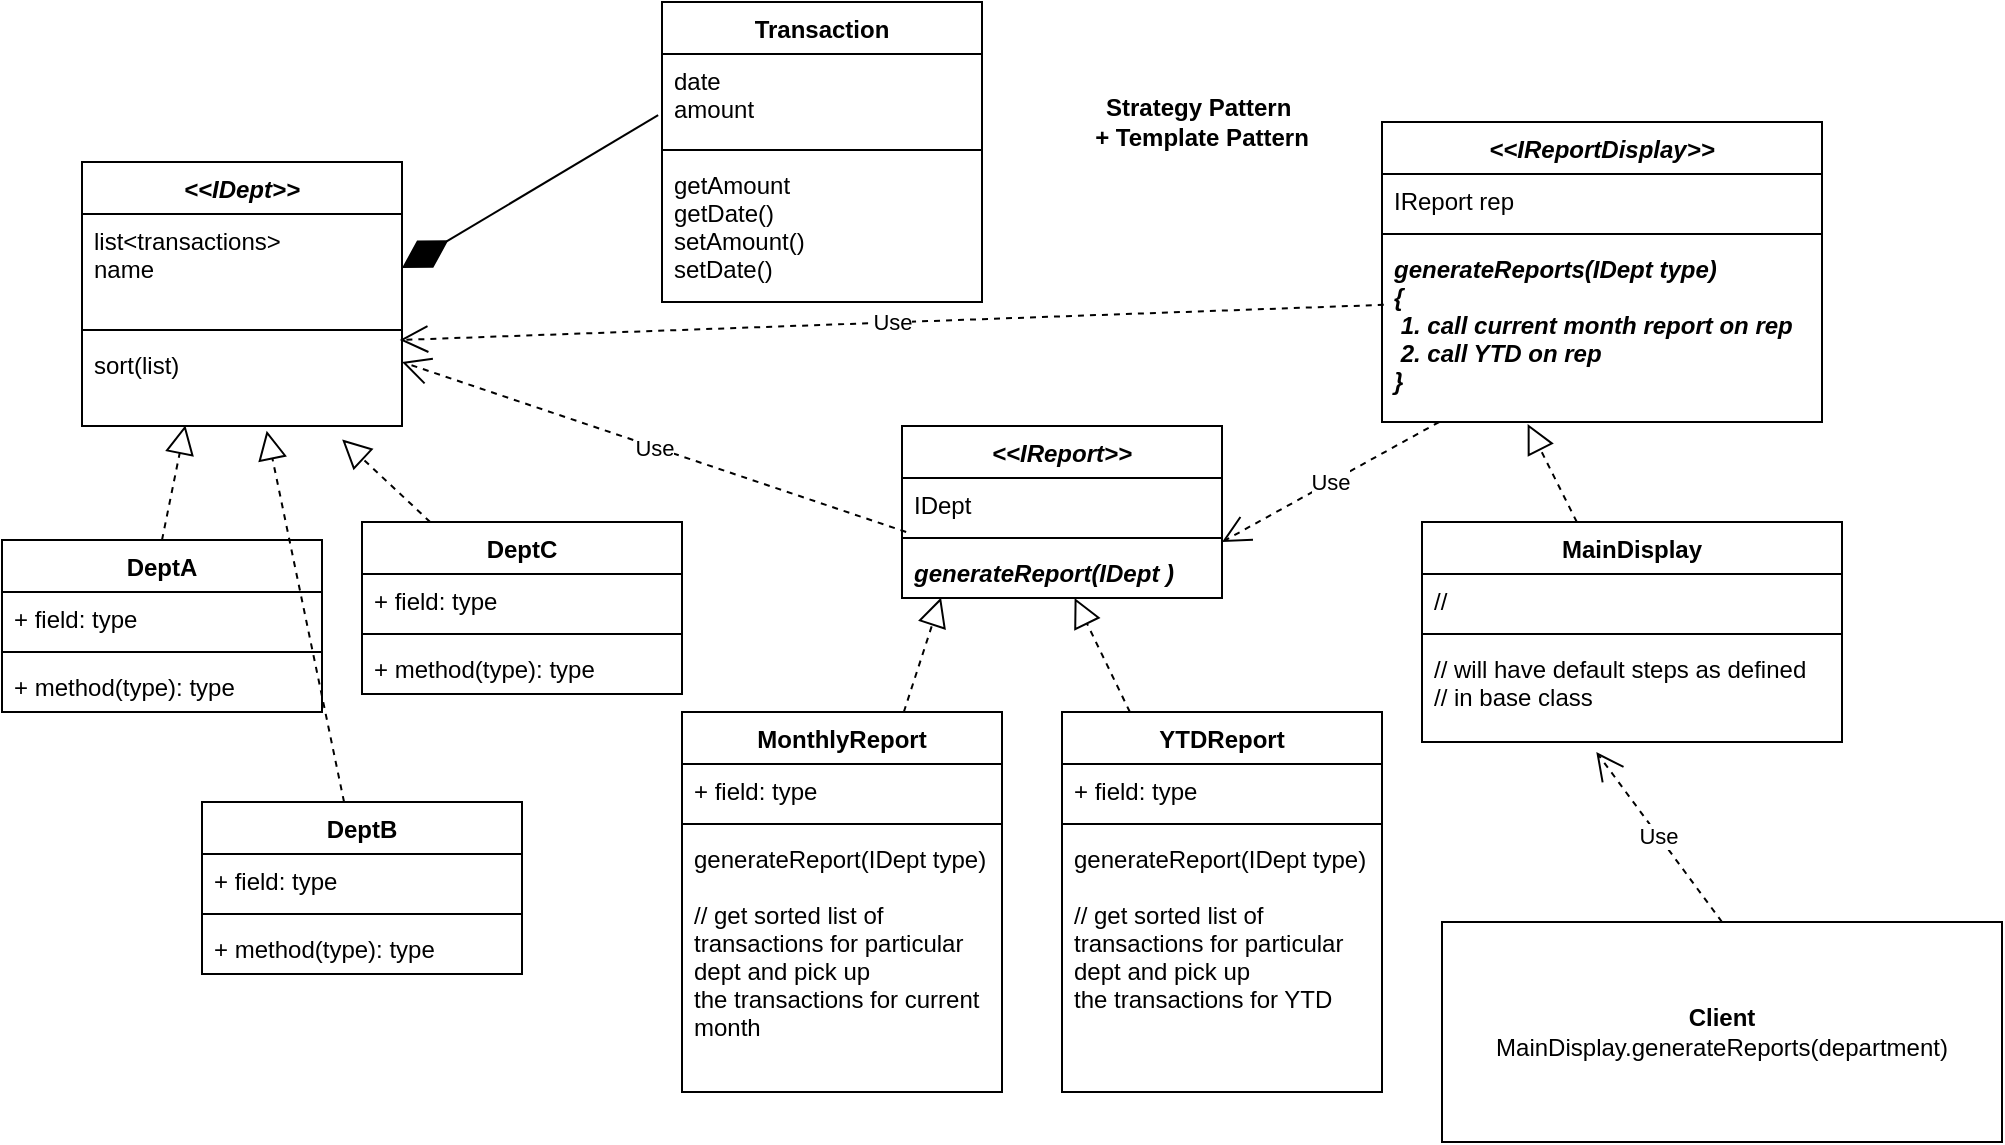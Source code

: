 <mxfile version="20.2.2" type="device"><diagram id="92rf7zY03fTFiQuwAgoN" name="Page-1"><mxGraphModel dx="766" dy="1173" grid="1" gridSize="10" guides="1" tooltips="1" connect="1" arrows="1" fold="1" page="1" pageScale="1" pageWidth="980" pageHeight="690" math="0" shadow="0"><root><mxCell id="0"/><mxCell id="1" parent="0"/><mxCell id="9DjRXxkYzhV48WVGPTXc-1" value="&lt;&lt;IDept&gt;&gt;" style="swimlane;fontStyle=3;align=center;verticalAlign=top;childLayout=stackLayout;horizontal=1;startSize=26;horizontalStack=0;resizeParent=1;resizeParentMax=0;resizeLast=0;collapsible=1;marginBottom=0;" vertex="1" parent="1"><mxGeometry x="60" y="70" width="160" height="132" as="geometry"/></mxCell><mxCell id="9DjRXxkYzhV48WVGPTXc-2" value="list&lt;transactions&gt;&#10;name " style="text;strokeColor=none;fillColor=none;align=left;verticalAlign=top;spacingLeft=4;spacingRight=4;overflow=hidden;rotatable=0;points=[[0,0.5],[1,0.5]];portConstraint=eastwest;" vertex="1" parent="9DjRXxkYzhV48WVGPTXc-1"><mxGeometry y="26" width="160" height="54" as="geometry"/></mxCell><mxCell id="9DjRXxkYzhV48WVGPTXc-3" value="" style="line;strokeWidth=1;fillColor=none;align=left;verticalAlign=middle;spacingTop=-1;spacingLeft=3;spacingRight=3;rotatable=0;labelPosition=right;points=[];portConstraint=eastwest;" vertex="1" parent="9DjRXxkYzhV48WVGPTXc-1"><mxGeometry y="80" width="160" height="8" as="geometry"/></mxCell><mxCell id="9DjRXxkYzhV48WVGPTXc-4" value="sort(list)" style="text;strokeColor=none;fillColor=none;align=left;verticalAlign=top;spacingLeft=4;spacingRight=4;overflow=hidden;rotatable=0;points=[[0,0.5],[1,0.5]];portConstraint=eastwest;" vertex="1" parent="9DjRXxkYzhV48WVGPTXc-1"><mxGeometry y="88" width="160" height="44" as="geometry"/></mxCell><mxCell id="9DjRXxkYzhV48WVGPTXc-5" value="DeptC" style="swimlane;fontStyle=1;align=center;verticalAlign=top;childLayout=stackLayout;horizontal=1;startSize=26;horizontalStack=0;resizeParent=1;resizeParentMax=0;resizeLast=0;collapsible=1;marginBottom=0;" vertex="1" parent="1"><mxGeometry x="200" y="250" width="160" height="86" as="geometry"/></mxCell><mxCell id="9DjRXxkYzhV48WVGPTXc-6" value="+ field: type" style="text;strokeColor=none;fillColor=none;align=left;verticalAlign=top;spacingLeft=4;spacingRight=4;overflow=hidden;rotatable=0;points=[[0,0.5],[1,0.5]];portConstraint=eastwest;" vertex="1" parent="9DjRXxkYzhV48WVGPTXc-5"><mxGeometry y="26" width="160" height="26" as="geometry"/></mxCell><mxCell id="9DjRXxkYzhV48WVGPTXc-7" value="" style="line;strokeWidth=1;fillColor=none;align=left;verticalAlign=middle;spacingTop=-1;spacingLeft=3;spacingRight=3;rotatable=0;labelPosition=right;points=[];portConstraint=eastwest;" vertex="1" parent="9DjRXxkYzhV48WVGPTXc-5"><mxGeometry y="52" width="160" height="8" as="geometry"/></mxCell><mxCell id="9DjRXxkYzhV48WVGPTXc-8" value="+ method(type): type" style="text;strokeColor=none;fillColor=none;align=left;verticalAlign=top;spacingLeft=4;spacingRight=4;overflow=hidden;rotatable=0;points=[[0,0.5],[1,0.5]];portConstraint=eastwest;" vertex="1" parent="9DjRXxkYzhV48WVGPTXc-5"><mxGeometry y="60" width="160" height="26" as="geometry"/></mxCell><mxCell id="9DjRXxkYzhV48WVGPTXc-9" value="DeptB" style="swimlane;fontStyle=1;align=center;verticalAlign=top;childLayout=stackLayout;horizontal=1;startSize=26;horizontalStack=0;resizeParent=1;resizeParentMax=0;resizeLast=0;collapsible=1;marginBottom=0;" vertex="1" parent="1"><mxGeometry x="120" y="390" width="160" height="86" as="geometry"/></mxCell><mxCell id="9DjRXxkYzhV48WVGPTXc-10" value="+ field: type" style="text;strokeColor=none;fillColor=none;align=left;verticalAlign=top;spacingLeft=4;spacingRight=4;overflow=hidden;rotatable=0;points=[[0,0.5],[1,0.5]];portConstraint=eastwest;" vertex="1" parent="9DjRXxkYzhV48WVGPTXc-9"><mxGeometry y="26" width="160" height="26" as="geometry"/></mxCell><mxCell id="9DjRXxkYzhV48WVGPTXc-11" value="" style="line;strokeWidth=1;fillColor=none;align=left;verticalAlign=middle;spacingTop=-1;spacingLeft=3;spacingRight=3;rotatable=0;labelPosition=right;points=[];portConstraint=eastwest;" vertex="1" parent="9DjRXxkYzhV48WVGPTXc-9"><mxGeometry y="52" width="160" height="8" as="geometry"/></mxCell><mxCell id="9DjRXxkYzhV48WVGPTXc-12" value="+ method(type): type" style="text;strokeColor=none;fillColor=none;align=left;verticalAlign=top;spacingLeft=4;spacingRight=4;overflow=hidden;rotatable=0;points=[[0,0.5],[1,0.5]];portConstraint=eastwest;" vertex="1" parent="9DjRXxkYzhV48WVGPTXc-9"><mxGeometry y="60" width="160" height="26" as="geometry"/></mxCell><mxCell id="9DjRXxkYzhV48WVGPTXc-13" value="DeptA" style="swimlane;fontStyle=1;align=center;verticalAlign=top;childLayout=stackLayout;horizontal=1;startSize=26;horizontalStack=0;resizeParent=1;resizeParentMax=0;resizeLast=0;collapsible=1;marginBottom=0;" vertex="1" parent="1"><mxGeometry x="20" y="259" width="160" height="86" as="geometry"/></mxCell><mxCell id="9DjRXxkYzhV48WVGPTXc-14" value="+ field: type" style="text;strokeColor=none;fillColor=none;align=left;verticalAlign=top;spacingLeft=4;spacingRight=4;overflow=hidden;rotatable=0;points=[[0,0.5],[1,0.5]];portConstraint=eastwest;" vertex="1" parent="9DjRXxkYzhV48WVGPTXc-13"><mxGeometry y="26" width="160" height="26" as="geometry"/></mxCell><mxCell id="9DjRXxkYzhV48WVGPTXc-15" value="" style="line;strokeWidth=1;fillColor=none;align=left;verticalAlign=middle;spacingTop=-1;spacingLeft=3;spacingRight=3;rotatable=0;labelPosition=right;points=[];portConstraint=eastwest;" vertex="1" parent="9DjRXxkYzhV48WVGPTXc-13"><mxGeometry y="52" width="160" height="8" as="geometry"/></mxCell><mxCell id="9DjRXxkYzhV48WVGPTXc-16" value="+ method(type): type" style="text;strokeColor=none;fillColor=none;align=left;verticalAlign=top;spacingLeft=4;spacingRight=4;overflow=hidden;rotatable=0;points=[[0,0.5],[1,0.5]];portConstraint=eastwest;" vertex="1" parent="9DjRXxkYzhV48WVGPTXc-13"><mxGeometry y="60" width="160" height="26" as="geometry"/></mxCell><mxCell id="9DjRXxkYzhV48WVGPTXc-19" value="" style="endArrow=block;dashed=1;endFill=0;endSize=12;html=1;rounded=0;entryX=0.577;entryY=1.054;entryDx=0;entryDy=0;entryPerimeter=0;" edge="1" parent="1" source="9DjRXxkYzhV48WVGPTXc-9" target="9DjRXxkYzhV48WVGPTXc-4"><mxGeometry width="160" relative="1" as="geometry"><mxPoint x="310" y="250" as="sourcePoint"/><mxPoint x="470" y="250" as="targetPoint"/></mxGeometry></mxCell><mxCell id="9DjRXxkYzhV48WVGPTXc-20" value="" style="endArrow=block;dashed=1;endFill=0;endSize=12;html=1;rounded=0;entryX=0.813;entryY=1.154;entryDx=0;entryDy=0;entryPerimeter=0;" edge="1" parent="1" source="9DjRXxkYzhV48WVGPTXc-5" target="9DjRXxkYzhV48WVGPTXc-4"><mxGeometry width="160" relative="1" as="geometry"><mxPoint x="313.6" y="267.366" as="sourcePoint"/><mxPoint x="300" y="180" as="targetPoint"/></mxGeometry></mxCell><mxCell id="9DjRXxkYzhV48WVGPTXc-21" value="" style="endArrow=block;dashed=1;endFill=0;endSize=12;html=1;rounded=0;exitX=0.5;exitY=0;exitDx=0;exitDy=0;entryX=0.323;entryY=0.992;entryDx=0;entryDy=0;entryPerimeter=0;" edge="1" parent="1" source="9DjRXxkYzhV48WVGPTXc-13" target="9DjRXxkYzhV48WVGPTXc-4"><mxGeometry width="160" relative="1" as="geometry"><mxPoint x="370" y="273.748" as="sourcePoint"/><mxPoint x="150" y="200" as="targetPoint"/></mxGeometry></mxCell><mxCell id="9DjRXxkYzhV48WVGPTXc-22" value="&lt;&lt;IReport&gt;&gt;" style="swimlane;fontStyle=3;align=center;verticalAlign=top;childLayout=stackLayout;horizontal=1;startSize=26;horizontalStack=0;resizeParent=1;resizeParentMax=0;resizeLast=0;collapsible=1;marginBottom=0;" vertex="1" parent="1"><mxGeometry x="470" y="202" width="160" height="86" as="geometry"/></mxCell><mxCell id="9DjRXxkYzhV48WVGPTXc-23" value="IDept" style="text;strokeColor=none;fillColor=none;align=left;verticalAlign=top;spacingLeft=4;spacingRight=4;overflow=hidden;rotatable=0;points=[[0,0.5],[1,0.5]];portConstraint=eastwest;" vertex="1" parent="9DjRXxkYzhV48WVGPTXc-22"><mxGeometry y="26" width="160" height="26" as="geometry"/></mxCell><mxCell id="9DjRXxkYzhV48WVGPTXc-24" value="" style="line;strokeWidth=1;fillColor=none;align=left;verticalAlign=middle;spacingTop=-1;spacingLeft=3;spacingRight=3;rotatable=0;labelPosition=right;points=[];portConstraint=eastwest;" vertex="1" parent="9DjRXxkYzhV48WVGPTXc-22"><mxGeometry y="52" width="160" height="8" as="geometry"/></mxCell><mxCell id="9DjRXxkYzhV48WVGPTXc-25" value="generateReport(IDept )" style="text;strokeColor=none;fillColor=none;align=left;verticalAlign=top;spacingLeft=4;spacingRight=4;overflow=hidden;rotatable=0;points=[[0,0.5],[1,0.5]];portConstraint=eastwest;fontStyle=3" vertex="1" parent="9DjRXxkYzhV48WVGPTXc-22"><mxGeometry y="60" width="160" height="26" as="geometry"/></mxCell><mxCell id="9DjRXxkYzhV48WVGPTXc-26" value="MonthlyReport" style="swimlane;fontStyle=1;align=center;verticalAlign=top;childLayout=stackLayout;horizontal=1;startSize=26;horizontalStack=0;resizeParent=1;resizeParentMax=0;resizeLast=0;collapsible=1;marginBottom=0;" vertex="1" parent="1"><mxGeometry x="360" y="345" width="160" height="190" as="geometry"/></mxCell><mxCell id="9DjRXxkYzhV48WVGPTXc-27" value="+ field: type" style="text;strokeColor=none;fillColor=none;align=left;verticalAlign=top;spacingLeft=4;spacingRight=4;overflow=hidden;rotatable=0;points=[[0,0.5],[1,0.5]];portConstraint=eastwest;" vertex="1" parent="9DjRXxkYzhV48WVGPTXc-26"><mxGeometry y="26" width="160" height="26" as="geometry"/></mxCell><mxCell id="9DjRXxkYzhV48WVGPTXc-28" value="" style="line;strokeWidth=1;fillColor=none;align=left;verticalAlign=middle;spacingTop=-1;spacingLeft=3;spacingRight=3;rotatable=0;labelPosition=right;points=[];portConstraint=eastwest;" vertex="1" parent="9DjRXxkYzhV48WVGPTXc-26"><mxGeometry y="52" width="160" height="8" as="geometry"/></mxCell><mxCell id="9DjRXxkYzhV48WVGPTXc-29" value="generateReport(IDept type) &#10;&#10;// get sorted list of &#10;transactions for particular &#10;dept and pick up &#10;the transactions for current&#10;month&#10;" style="text;strokeColor=none;fillColor=none;align=left;verticalAlign=top;spacingLeft=4;spacingRight=4;overflow=hidden;rotatable=0;points=[[0,0.5],[1,0.5]];portConstraint=eastwest;" vertex="1" parent="9DjRXxkYzhV48WVGPTXc-26"><mxGeometry y="60" width="160" height="130" as="geometry"/></mxCell><mxCell id="9DjRXxkYzhV48WVGPTXc-30" value="YTDReport" style="swimlane;fontStyle=1;align=center;verticalAlign=top;childLayout=stackLayout;horizontal=1;startSize=26;horizontalStack=0;resizeParent=1;resizeParentMax=0;resizeLast=0;collapsible=1;marginBottom=0;" vertex="1" parent="1"><mxGeometry x="550" y="345" width="160" height="190" as="geometry"/></mxCell><mxCell id="9DjRXxkYzhV48WVGPTXc-31" value="+ field: type" style="text;strokeColor=none;fillColor=none;align=left;verticalAlign=top;spacingLeft=4;spacingRight=4;overflow=hidden;rotatable=0;points=[[0,0.5],[1,0.5]];portConstraint=eastwest;" vertex="1" parent="9DjRXxkYzhV48WVGPTXc-30"><mxGeometry y="26" width="160" height="26" as="geometry"/></mxCell><mxCell id="9DjRXxkYzhV48WVGPTXc-32" value="" style="line;strokeWidth=1;fillColor=none;align=left;verticalAlign=middle;spacingTop=-1;spacingLeft=3;spacingRight=3;rotatable=0;labelPosition=right;points=[];portConstraint=eastwest;" vertex="1" parent="9DjRXxkYzhV48WVGPTXc-30"><mxGeometry y="52" width="160" height="8" as="geometry"/></mxCell><mxCell id="9DjRXxkYzhV48WVGPTXc-33" value="generateReport(IDept type)&#10;&#10;// get sorted list of&#10;transactions for particular&#10;dept and pick up &#10;the transactions for YTD" style="text;strokeColor=none;fillColor=none;align=left;verticalAlign=top;spacingLeft=4;spacingRight=4;overflow=hidden;rotatable=0;points=[[0,0.5],[1,0.5]];portConstraint=eastwest;" vertex="1" parent="9DjRXxkYzhV48WVGPTXc-30"><mxGeometry y="60" width="160" height="130" as="geometry"/></mxCell><mxCell id="9DjRXxkYzhV48WVGPTXc-34" value="" style="endArrow=block;dashed=1;endFill=0;endSize=12;html=1;rounded=0;entryX=0.122;entryY=0.992;entryDx=0;entryDy=0;entryPerimeter=0;" edge="1" parent="1" source="9DjRXxkYzhV48WVGPTXc-26" target="9DjRXxkYzhV48WVGPTXc-25"><mxGeometry width="160" relative="1" as="geometry"><mxPoint x="310" y="250" as="sourcePoint"/><mxPoint x="470" y="250" as="targetPoint"/></mxGeometry></mxCell><mxCell id="9DjRXxkYzhV48WVGPTXc-35" value="" style="endArrow=block;dashed=1;endFill=0;endSize=12;html=1;rounded=0;" edge="1" parent="1" source="9DjRXxkYzhV48WVGPTXc-30" target="9DjRXxkYzhV48WVGPTXc-25"><mxGeometry width="160" relative="1" as="geometry"><mxPoint x="537.903" y="269" as="sourcePoint"/><mxPoint x="549.52" y="205.792" as="targetPoint"/></mxGeometry></mxCell><mxCell id="9DjRXxkYzhV48WVGPTXc-36" value="Transaction" style="swimlane;fontStyle=1;align=center;verticalAlign=top;childLayout=stackLayout;horizontal=1;startSize=26;horizontalStack=0;resizeParent=1;resizeParentMax=0;resizeLast=0;collapsible=1;marginBottom=0;" vertex="1" parent="1"><mxGeometry x="350" y="-10" width="160" height="150" as="geometry"/></mxCell><mxCell id="9DjRXxkYzhV48WVGPTXc-37" value="date&#10;amount " style="text;strokeColor=none;fillColor=none;align=left;verticalAlign=top;spacingLeft=4;spacingRight=4;overflow=hidden;rotatable=0;points=[[0,0.5],[1,0.5]];portConstraint=eastwest;" vertex="1" parent="9DjRXxkYzhV48WVGPTXc-36"><mxGeometry y="26" width="160" height="44" as="geometry"/></mxCell><mxCell id="9DjRXxkYzhV48WVGPTXc-38" value="" style="line;strokeWidth=1;fillColor=none;align=left;verticalAlign=middle;spacingTop=-1;spacingLeft=3;spacingRight=3;rotatable=0;labelPosition=right;points=[];portConstraint=eastwest;" vertex="1" parent="9DjRXxkYzhV48WVGPTXc-36"><mxGeometry y="70" width="160" height="8" as="geometry"/></mxCell><mxCell id="9DjRXxkYzhV48WVGPTXc-39" value="getAmount&#10;getDate()&#10;setAmount()&#10;setDate()" style="text;strokeColor=none;fillColor=none;align=left;verticalAlign=top;spacingLeft=4;spacingRight=4;overflow=hidden;rotatable=0;points=[[0,0.5],[1,0.5]];portConstraint=eastwest;" vertex="1" parent="9DjRXxkYzhV48WVGPTXc-36"><mxGeometry y="78" width="160" height="72" as="geometry"/></mxCell><mxCell id="9DjRXxkYzhV48WVGPTXc-43" value="" style="endArrow=diamondThin;endFill=1;endSize=24;html=1;rounded=0;entryX=1;entryY=0.5;entryDx=0;entryDy=0;exitX=-0.012;exitY=0.695;exitDx=0;exitDy=0;exitPerimeter=0;" edge="1" parent="1" source="9DjRXxkYzhV48WVGPTXc-37" target="9DjRXxkYzhV48WVGPTXc-2"><mxGeometry width="160" relative="1" as="geometry"><mxPoint x="310" y="250" as="sourcePoint"/><mxPoint x="470" y="250" as="targetPoint"/></mxGeometry></mxCell><mxCell id="9DjRXxkYzhV48WVGPTXc-44" value="Use" style="endArrow=open;endSize=12;dashed=1;html=1;rounded=0;entryX=1;entryY=0.273;entryDx=0;entryDy=0;entryPerimeter=0;exitX=0.013;exitY=1.038;exitDx=0;exitDy=0;exitPerimeter=0;" edge="1" parent="1" source="9DjRXxkYzhV48WVGPTXc-23" target="9DjRXxkYzhV48WVGPTXc-4"><mxGeometry width="160" relative="1" as="geometry"><mxPoint x="310" y="250" as="sourcePoint"/><mxPoint x="470" y="250" as="targetPoint"/></mxGeometry></mxCell><mxCell id="9DjRXxkYzhV48WVGPTXc-47" value="&lt;b&gt;Strategy Pattern&amp;nbsp;&lt;br&gt;+ Template Pattern&lt;br&gt;&lt;/b&gt;" style="text;html=1;strokeColor=none;fillColor=none;align=center;verticalAlign=middle;whiteSpace=wrap;rounded=0;" vertex="1" parent="1"><mxGeometry x="550" y="10" width="140" height="80" as="geometry"/></mxCell><mxCell id="9DjRXxkYzhV48WVGPTXc-48" value="&lt;&lt;IReportDisplay&gt;&gt;" style="swimlane;fontStyle=3;align=center;verticalAlign=top;childLayout=stackLayout;horizontal=1;startSize=26;horizontalStack=0;resizeParent=1;resizeParentMax=0;resizeLast=0;collapsible=1;marginBottom=0;" vertex="1" parent="1"><mxGeometry x="710" y="50" width="220" height="150" as="geometry"/></mxCell><mxCell id="9DjRXxkYzhV48WVGPTXc-49" value="IReport rep" style="text;strokeColor=none;fillColor=none;align=left;verticalAlign=top;spacingLeft=4;spacingRight=4;overflow=hidden;rotatable=0;points=[[0,0.5],[1,0.5]];portConstraint=eastwest;" vertex="1" parent="9DjRXxkYzhV48WVGPTXc-48"><mxGeometry y="26" width="220" height="26" as="geometry"/></mxCell><mxCell id="9DjRXxkYzhV48WVGPTXc-50" value="" style="line;strokeWidth=1;fillColor=none;align=left;verticalAlign=middle;spacingTop=-1;spacingLeft=3;spacingRight=3;rotatable=0;labelPosition=right;points=[];portConstraint=eastwest;" vertex="1" parent="9DjRXxkYzhV48WVGPTXc-48"><mxGeometry y="52" width="220" height="8" as="geometry"/></mxCell><mxCell id="9DjRXxkYzhV48WVGPTXc-51" value="generateReports(IDept type)&#10;{&#10; 1. call current month report on rep&#10; 2. call YTD on rep &#10;}" style="text;strokeColor=none;fillColor=none;align=left;verticalAlign=top;spacingLeft=4;spacingRight=4;overflow=hidden;rotatable=0;points=[[0,0.5],[1,0.5]];portConstraint=eastwest;fontStyle=3" vertex="1" parent="9DjRXxkYzhV48WVGPTXc-48"><mxGeometry y="60" width="220" height="90" as="geometry"/></mxCell><mxCell id="9DjRXxkYzhV48WVGPTXc-52" value="" style="endArrow=block;dashed=1;endFill=0;endSize=12;html=1;rounded=0;entryX=0.331;entryY=1.011;entryDx=0;entryDy=0;entryPerimeter=0;" edge="1" parent="1" source="9DjRXxkYzhV48WVGPTXc-53" target="9DjRXxkYzhV48WVGPTXc-51"><mxGeometry width="160" relative="1" as="geometry"><mxPoint x="748" y="270" as="sourcePoint"/><mxPoint x="499.52" y="297.792" as="targetPoint"/></mxGeometry></mxCell><mxCell id="9DjRXxkYzhV48WVGPTXc-53" value="MainDisplay" style="swimlane;fontStyle=1;align=center;verticalAlign=top;childLayout=stackLayout;horizontal=1;startSize=26;horizontalStack=0;resizeParent=1;resizeParentMax=0;resizeLast=0;collapsible=1;marginBottom=0;" vertex="1" parent="1"><mxGeometry x="730" y="250" width="210" height="110" as="geometry"/></mxCell><mxCell id="9DjRXxkYzhV48WVGPTXc-54" value="// " style="text;strokeColor=none;fillColor=none;align=left;verticalAlign=top;spacingLeft=4;spacingRight=4;overflow=hidden;rotatable=0;points=[[0,0.5],[1,0.5]];portConstraint=eastwest;" vertex="1" parent="9DjRXxkYzhV48WVGPTXc-53"><mxGeometry y="26" width="210" height="26" as="geometry"/></mxCell><mxCell id="9DjRXxkYzhV48WVGPTXc-55" value="" style="line;strokeWidth=1;fillColor=none;align=left;verticalAlign=middle;spacingTop=-1;spacingLeft=3;spacingRight=3;rotatable=0;labelPosition=right;points=[];portConstraint=eastwest;" vertex="1" parent="9DjRXxkYzhV48WVGPTXc-53"><mxGeometry y="52" width="210" height="8" as="geometry"/></mxCell><mxCell id="9DjRXxkYzhV48WVGPTXc-56" value="// will have default steps as defined &#10;// in base class " style="text;strokeColor=none;fillColor=none;align=left;verticalAlign=top;spacingLeft=4;spacingRight=4;overflow=hidden;rotatable=0;points=[[0,0.5],[1,0.5]];portConstraint=eastwest;fontStyle=0" vertex="1" parent="9DjRXxkYzhV48WVGPTXc-53"><mxGeometry y="60" width="210" height="50" as="geometry"/></mxCell><mxCell id="9DjRXxkYzhV48WVGPTXc-58" value="&lt;b&gt;Client&lt;/b&gt;&lt;br&gt;MainDisplay.&lt;span style=&quot;text-align: left;&quot;&gt;generateReports(department)&lt;/span&gt;" style="rounded=0;whiteSpace=wrap;html=1;" vertex="1" parent="1"><mxGeometry x="740" y="450" width="280" height="110" as="geometry"/></mxCell><mxCell id="9DjRXxkYzhV48WVGPTXc-59" value="Use" style="endArrow=open;endSize=12;dashed=1;html=1;rounded=0;entryX=0.415;entryY=1.1;entryDx=0;entryDy=0;entryPerimeter=0;exitX=0.5;exitY=0;exitDx=0;exitDy=0;" edge="1" parent="1" source="9DjRXxkYzhV48WVGPTXc-58" target="9DjRXxkYzhV48WVGPTXc-56"><mxGeometry width="160" relative="1" as="geometry"><mxPoint x="480" y="390" as="sourcePoint"/><mxPoint x="640" y="390" as="targetPoint"/></mxGeometry></mxCell><mxCell id="9DjRXxkYzhV48WVGPTXc-60" value="Use" style="endArrow=open;endSize=12;dashed=1;html=1;rounded=0;entryX=1;entryY=1.231;entryDx=0;entryDy=0;entryPerimeter=0;" edge="1" parent="1" source="9DjRXxkYzhV48WVGPTXc-51" target="9DjRXxkYzhV48WVGPTXc-23"><mxGeometry width="160" relative="1" as="geometry"><mxPoint x="890" y="460" as="sourcePoint"/><mxPoint x="670" y="330" as="targetPoint"/></mxGeometry></mxCell><mxCell id="9DjRXxkYzhV48WVGPTXc-61" value="Use" style="endArrow=open;endSize=12;dashed=1;html=1;rounded=0;entryX=0.993;entryY=0.023;entryDx=0;entryDy=0;entryPerimeter=0;exitX=0.004;exitY=0.349;exitDx=0;exitDy=0;exitPerimeter=0;" edge="1" parent="1" source="9DjRXxkYzhV48WVGPTXc-51" target="9DjRXxkYzhV48WVGPTXc-4"><mxGeometry width="160" relative="1" as="geometry"><mxPoint x="748.576" y="210" as="sourcePoint"/><mxPoint x="280" y="140" as="targetPoint"/></mxGeometry></mxCell></root></mxGraphModel></diagram></mxfile>